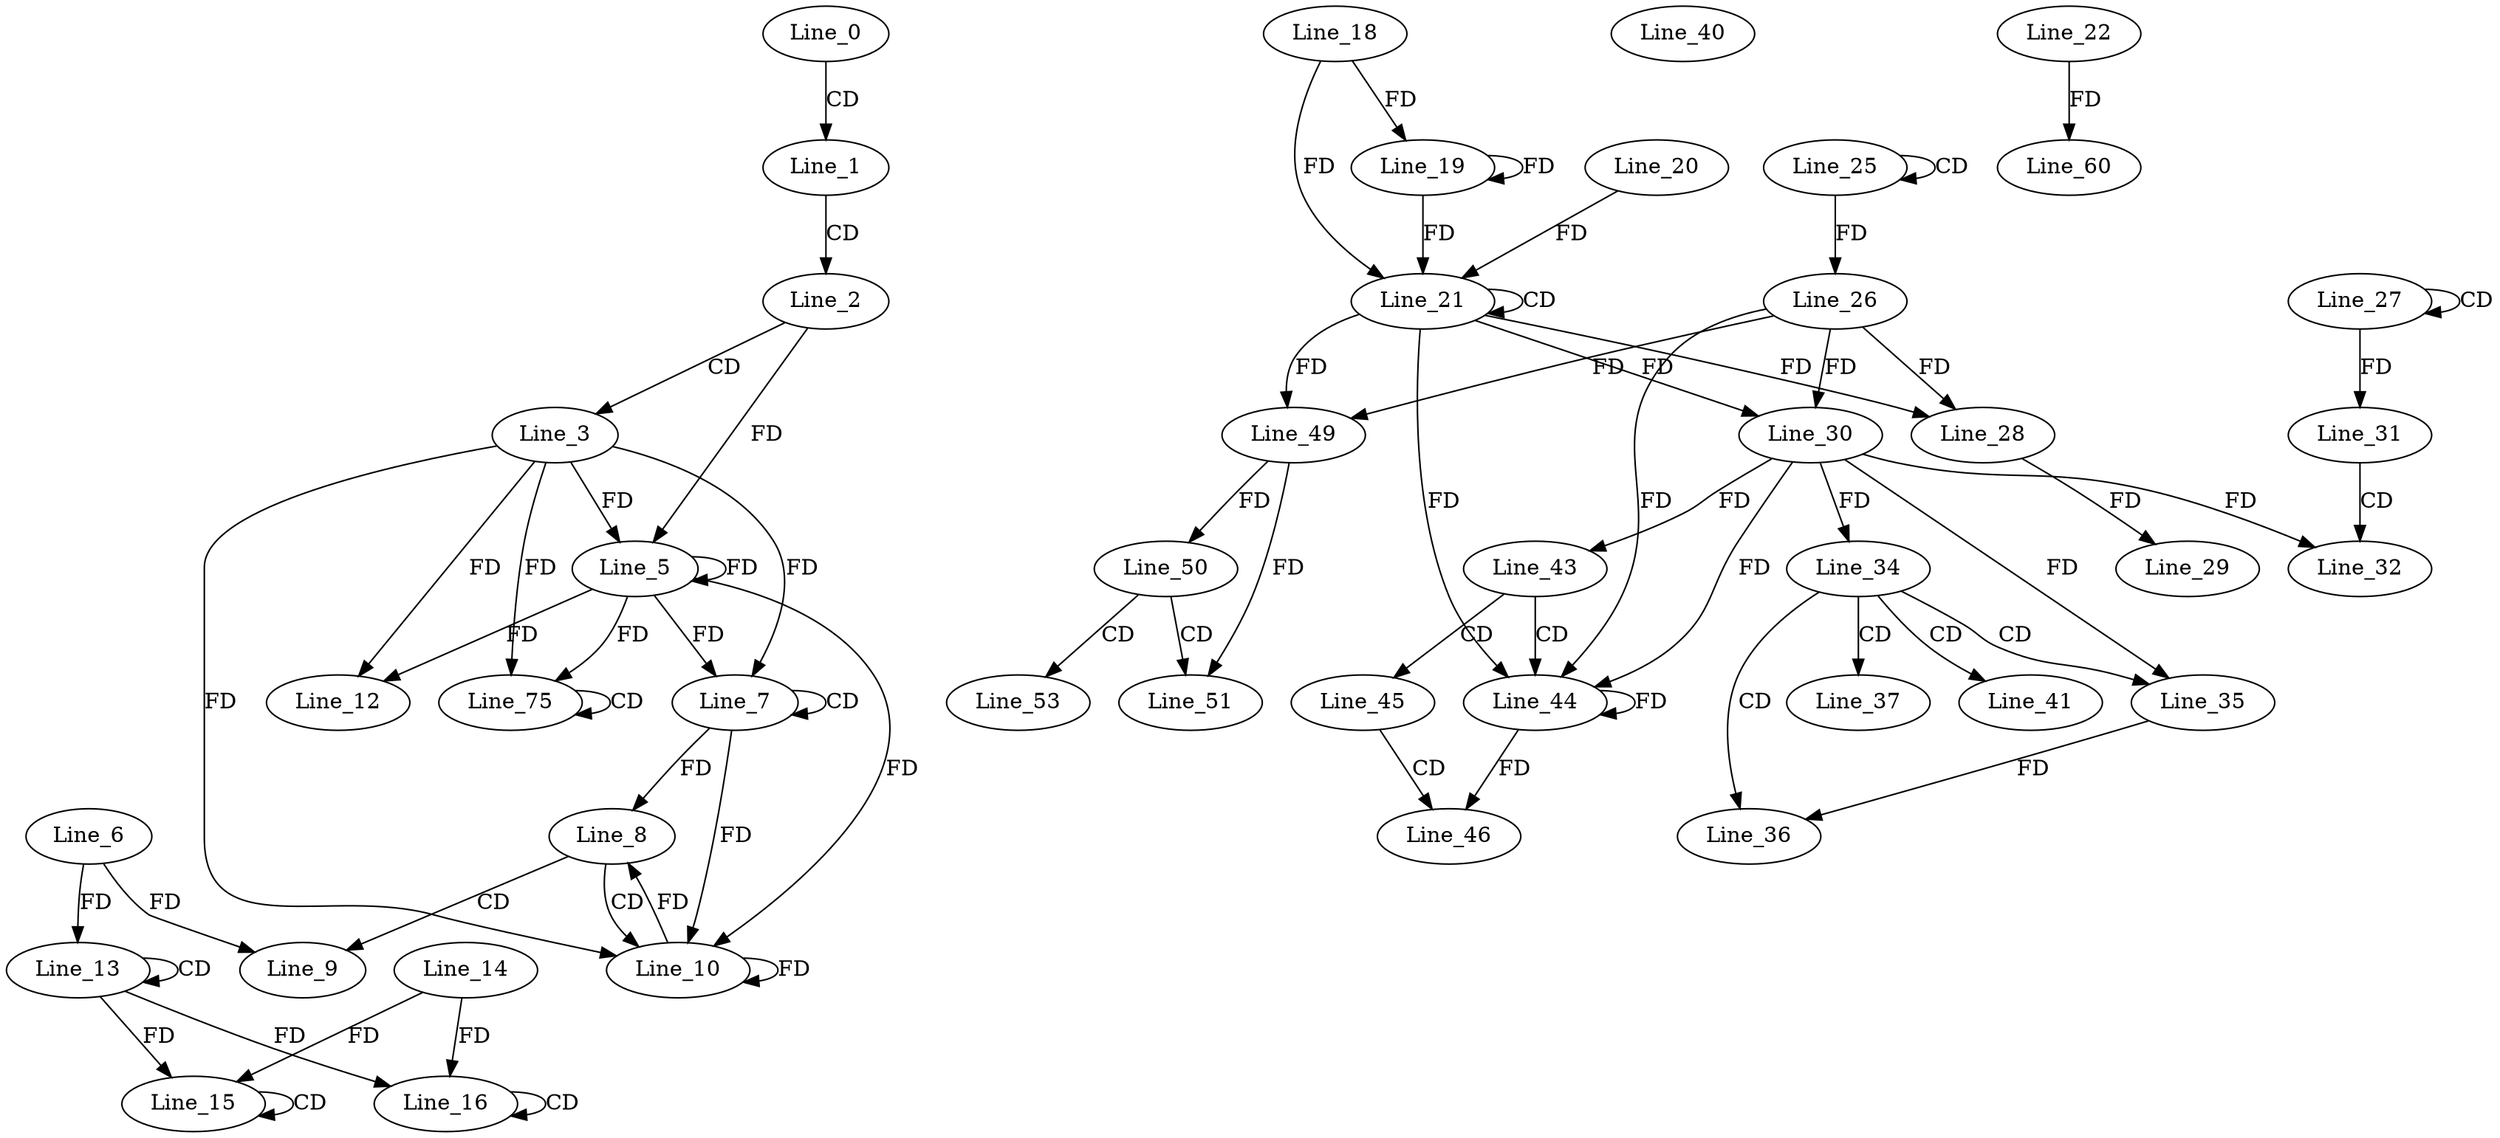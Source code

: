 digraph G {
  Line_0;
  Line_1;
  Line_2;
  Line_3;
  Line_5;
  Line_5;
  Line_7;
  Line_7;
  Line_8;
  Line_9;
  Line_6;
  Line_10;
  Line_10;
  Line_12;
  Line_13;
  Line_13;
  Line_15;
  Line_15;
  Line_15;
  Line_14;
  Line_16;
  Line_16;
  Line_18;
  Line_19;
  Line_19;
  Line_21;
  Line_21;
  Line_20;
  Line_25;
  Line_25;
  Line_26;
  Line_27;
  Line_27;
  Line_26;
  Line_28;
  Line_28;
  Line_29;
  Line_30;
  Line_31;
  Line_31;
  Line_32;
  Line_30;
  Line_32;
  Line_34;
  Line_35;
  Line_35;
  Line_36;
  Line_37;
  Line_40;
  Line_41;
  Line_43;
  Line_44;
  Line_44;
  Line_45;
  Line_45;
  Line_46;
  Line_46;
  Line_49;
  Line_49;
  Line_50;
  Line_51;
  Line_51;
  Line_53;
  Line_22;
  Line_60;
  Line_75;
  Line_75;
  Line_0 -> Line_1 [ label="CD" ];
  Line_1 -> Line_2 [ label="CD" ];
  Line_2 -> Line_3 [ label="CD" ];
  Line_3 -> Line_5 [ label="FD" ];
  Line_5 -> Line_5 [ label="FD" ];
  Line_2 -> Line_5 [ label="FD" ];
  Line_7 -> Line_7 [ label="CD" ];
  Line_3 -> Line_7 [ label="FD" ];
  Line_5 -> Line_7 [ label="FD" ];
  Line_7 -> Line_8 [ label="FD" ];
  Line_8 -> Line_9 [ label="CD" ];
  Line_6 -> Line_9 [ label="FD" ];
  Line_8 -> Line_10 [ label="CD" ];
  Line_10 -> Line_10 [ label="FD" ];
  Line_7 -> Line_10 [ label="FD" ];
  Line_3 -> Line_10 [ label="FD" ];
  Line_5 -> Line_10 [ label="FD" ];
  Line_3 -> Line_12 [ label="FD" ];
  Line_5 -> Line_12 [ label="FD" ];
  Line_13 -> Line_13 [ label="CD" ];
  Line_6 -> Line_13 [ label="FD" ];
  Line_15 -> Line_15 [ label="CD" ];
  Line_13 -> Line_15 [ label="FD" ];
  Line_14 -> Line_15 [ label="FD" ];
  Line_16 -> Line_16 [ label="CD" ];
  Line_13 -> Line_16 [ label="FD" ];
  Line_14 -> Line_16 [ label="FD" ];
  Line_18 -> Line_19 [ label="FD" ];
  Line_19 -> Line_19 [ label="FD" ];
  Line_21 -> Line_21 [ label="CD" ];
  Line_18 -> Line_21 [ label="FD" ];
  Line_19 -> Line_21 [ label="FD" ];
  Line_20 -> Line_21 [ label="FD" ];
  Line_25 -> Line_25 [ label="CD" ];
  Line_25 -> Line_26 [ label="FD" ];
  Line_27 -> Line_27 [ label="CD" ];
  Line_26 -> Line_28 [ label="FD" ];
  Line_21 -> Line_28 [ label="FD" ];
  Line_28 -> Line_29 [ label="FD" ];
  Line_26 -> Line_30 [ label="FD" ];
  Line_21 -> Line_30 [ label="FD" ];
  Line_27 -> Line_31 [ label="FD" ];
  Line_31 -> Line_32 [ label="CD" ];
  Line_30 -> Line_32 [ label="FD" ];
  Line_30 -> Line_34 [ label="FD" ];
  Line_34 -> Line_35 [ label="CD" ];
  Line_30 -> Line_35 [ label="FD" ];
  Line_34 -> Line_36 [ label="CD" ];
  Line_35 -> Line_36 [ label="FD" ];
  Line_34 -> Line_37 [ label="CD" ];
  Line_34 -> Line_41 [ label="CD" ];
  Line_30 -> Line_43 [ label="FD" ];
  Line_43 -> Line_44 [ label="CD" ];
  Line_30 -> Line_44 [ label="FD" ];
  Line_44 -> Line_44 [ label="FD" ];
  Line_26 -> Line_44 [ label="FD" ];
  Line_21 -> Line_44 [ label="FD" ];
  Line_43 -> Line_45 [ label="CD" ];
  Line_45 -> Line_46 [ label="CD" ];
  Line_44 -> Line_46 [ label="FD" ];
  Line_26 -> Line_49 [ label="FD" ];
  Line_21 -> Line_49 [ label="FD" ];
  Line_49 -> Line_50 [ label="FD" ];
  Line_50 -> Line_51 [ label="CD" ];
  Line_49 -> Line_51 [ label="FD" ];
  Line_50 -> Line_53 [ label="CD" ];
  Line_22 -> Line_60 [ label="FD" ];
  Line_3 -> Line_75 [ label="FD" ];
  Line_5 -> Line_75 [ label="FD" ];
  Line_75 -> Line_75 [ label="CD" ];
  Line_10 -> Line_8 [ label="FD" ];
}
